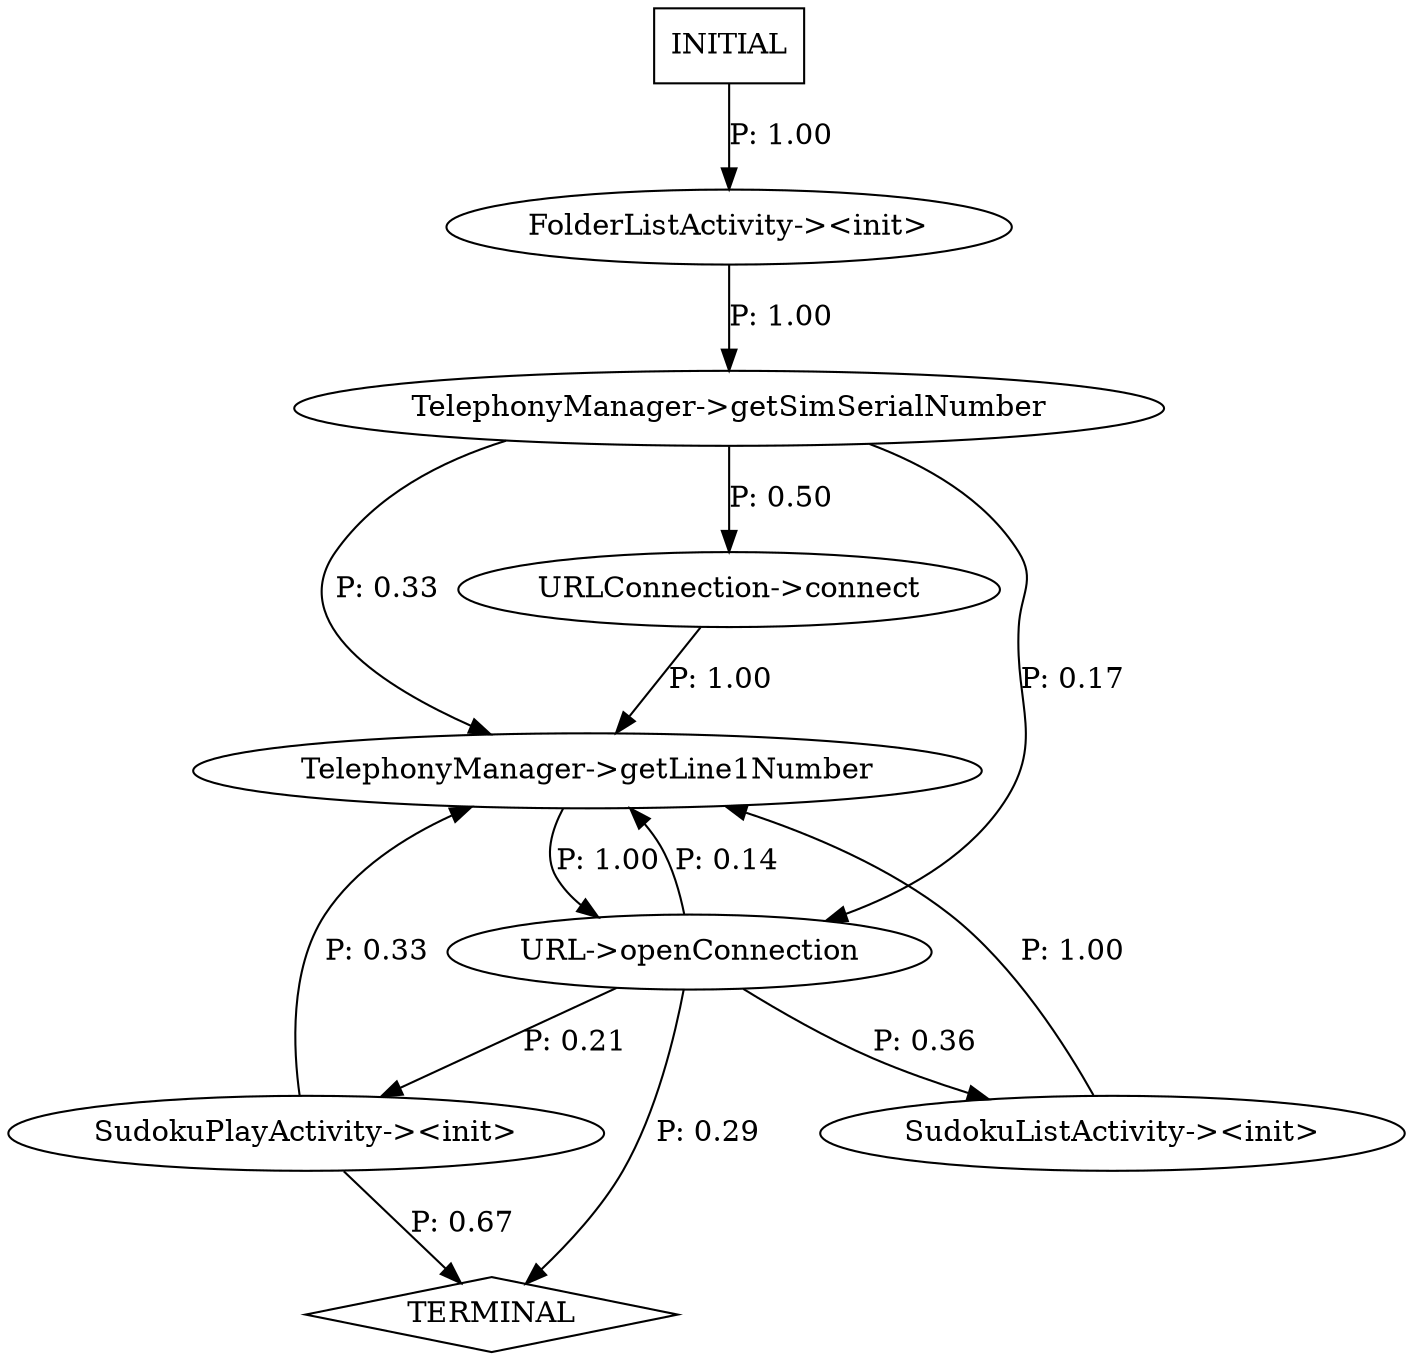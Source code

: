digraph G {
  0 [label="FolderListActivity-><init>"];
  1 [label="SudokuListActivity-><init>"];
  2 [label="SudokuPlayActivity-><init>"];
  3 [label="TelephonyManager->getLine1Number"];
  4 [label="TelephonyManager->getSimSerialNumber"];
  5 [label="URL->openConnection"];
  6 [label="URLConnection->connect"];
  7 [label="TERMINAL",shape=diamond];
  8 [label="INITIAL",shape=box];
0->4 [label="P: 1.00"];
1->3 [label="P: 1.00"];
2->3 [label="P: 0.33"];
2->7 [label="P: 0.67"];
3->5 [label="P: 1.00"];
4->3 [label="P: 0.33"];
4->5 [label="P: 0.17"];
4->6 [label="P: 0.50"];
5->1 [label="P: 0.36"];
5->2 [label="P: 0.21"];
5->3 [label="P: 0.14"];
5->7 [label="P: 0.29"];
6->3 [label="P: 1.00"];
8->0 [label="P: 1.00"];
}
